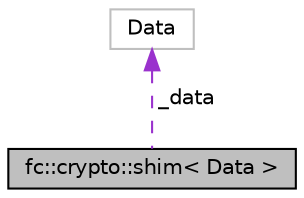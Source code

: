 digraph "fc::crypto::shim&lt; Data &gt;"
{
  edge [fontname="Helvetica",fontsize="10",labelfontname="Helvetica",labelfontsize="10"];
  node [fontname="Helvetica",fontsize="10",shape=record];
  Node1 [label="fc::crypto::shim\< Data \>",height=0.2,width=0.4,color="black", fillcolor="grey75", style="filled", fontcolor="black"];
  Node2 -> Node1 [dir="back",color="darkorchid3",fontsize="10",style="dashed",label=" _data" ];
  Node2 [label="Data",height=0.2,width=0.4,color="grey75", fillcolor="white", style="filled"];
}
